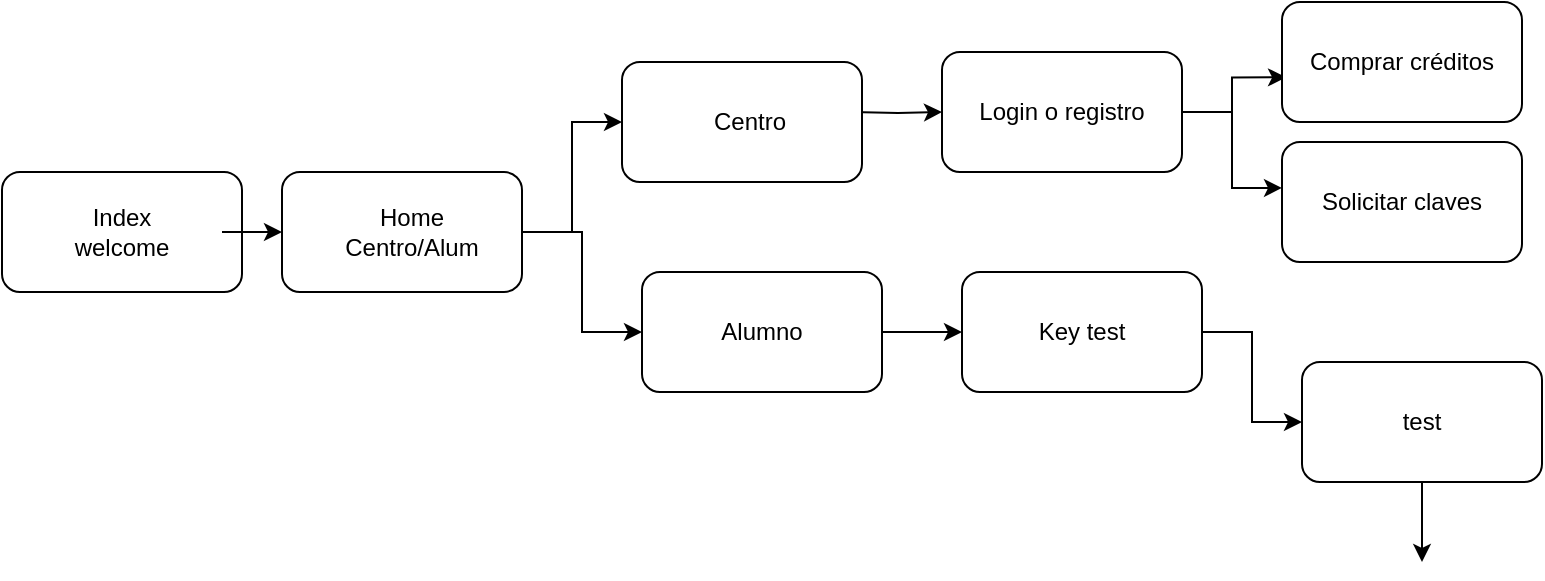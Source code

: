 <mxfile version="20.3.0" type="device"><diagram id="l2SosvItojd2ezIG8AVQ" name="Página-1"><mxGraphModel dx="1022" dy="578" grid="1" gridSize="10" guides="1" tooltips="1" connect="1" arrows="1" fold="1" page="1" pageScale="1" pageWidth="827" pageHeight="1169" math="0" shadow="0"><root><mxCell id="0"/><mxCell id="1" parent="0"/><mxCell id="DCQxMUjz8mxJdrwBfJn_-1" value="" style="rounded=1;whiteSpace=wrap;html=1;" vertex="1" parent="1"><mxGeometry x="40" y="95" width="120" height="60" as="geometry"/></mxCell><mxCell id="DCQxMUjz8mxJdrwBfJn_-2" value="" style="rounded=1;whiteSpace=wrap;html=1;" vertex="1" parent="1"><mxGeometry x="180" y="95" width="120" height="60" as="geometry"/></mxCell><mxCell id="DCQxMUjz8mxJdrwBfJn_-28" style="edgeStyle=orthogonalEdgeStyle;rounded=0;orthogonalLoop=1;jettySize=auto;html=1;" edge="1" parent="1" source="DCQxMUjz8mxJdrwBfJn_-3"><mxGeometry relative="1" as="geometry"><mxPoint x="750" y="290" as="targetPoint"/></mxGeometry></mxCell><mxCell id="DCQxMUjz8mxJdrwBfJn_-3" value="" style="rounded=1;whiteSpace=wrap;html=1;" vertex="1" parent="1"><mxGeometry x="690" y="190" width="120" height="60" as="geometry"/></mxCell><mxCell id="DCQxMUjz8mxJdrwBfJn_-22" style="edgeStyle=orthogonalEdgeStyle;rounded=0;orthogonalLoop=1;jettySize=auto;html=1;entryX=0;entryY=0.5;entryDx=0;entryDy=0;" edge="1" parent="1" source="DCQxMUjz8mxJdrwBfJn_-7" target="DCQxMUjz8mxJdrwBfJn_-2"><mxGeometry relative="1" as="geometry"/></mxCell><mxCell id="DCQxMUjz8mxJdrwBfJn_-7" value="Index&lt;br&gt;welcome" style="text;html=1;strokeColor=none;fillColor=none;align=center;verticalAlign=middle;whiteSpace=wrap;rounded=0;" vertex="1" parent="1"><mxGeometry x="50" y="110" width="100" height="30" as="geometry"/></mxCell><mxCell id="DCQxMUjz8mxJdrwBfJn_-8" value="formulario 1&amp;nbsp; formulario 2" style="text;html=1;strokeColor=none;fillColor=none;align=center;verticalAlign=middle;whiteSpace=wrap;rounded=0;" vertex="1" parent="1"><mxGeometry x="369" y="50" width="90" height="30" as="geometry"/></mxCell><mxCell id="DCQxMUjz8mxJdrwBfJn_-10" style="edgeStyle=orthogonalEdgeStyle;rounded=0;orthogonalLoop=1;jettySize=auto;html=1;exitX=0.5;exitY=1;exitDx=0;exitDy=0;" edge="1" parent="1" source="DCQxMUjz8mxJdrwBfJn_-7" target="DCQxMUjz8mxJdrwBfJn_-7"><mxGeometry relative="1" as="geometry"/></mxCell><mxCell id="DCQxMUjz8mxJdrwBfJn_-11" value="test" style="text;html=1;strokeColor=none;fillColor=none;align=center;verticalAlign=middle;whiteSpace=wrap;rounded=0;" vertex="1" parent="1"><mxGeometry x="720" y="205" width="60" height="30" as="geometry"/></mxCell><mxCell id="DCQxMUjz8mxJdrwBfJn_-40" style="edgeStyle=orthogonalEdgeStyle;rounded=0;orthogonalLoop=1;jettySize=auto;html=1;entryX=0;entryY=0.5;entryDx=0;entryDy=0;" edge="1" parent="1" target="DCQxMUjz8mxJdrwBfJn_-38"><mxGeometry relative="1" as="geometry"><mxPoint x="465" y="65" as="sourcePoint"/></mxGeometry></mxCell><mxCell id="DCQxMUjz8mxJdrwBfJn_-50" style="edgeStyle=orthogonalEdgeStyle;rounded=0;orthogonalLoop=1;jettySize=auto;html=1;entryX=0;entryY=0.5;entryDx=0;entryDy=0;" edge="1" parent="1" source="DCQxMUjz8mxJdrwBfJn_-16" target="DCQxMUjz8mxJdrwBfJn_-47"><mxGeometry relative="1" as="geometry"/></mxCell><mxCell id="DCQxMUjz8mxJdrwBfJn_-51" style="edgeStyle=orthogonalEdgeStyle;rounded=0;orthogonalLoop=1;jettySize=auto;html=1;entryX=0;entryY=0.5;entryDx=0;entryDy=0;" edge="1" parent="1" source="DCQxMUjz8mxJdrwBfJn_-16" target="DCQxMUjz8mxJdrwBfJn_-48"><mxGeometry relative="1" as="geometry"/></mxCell><mxCell id="DCQxMUjz8mxJdrwBfJn_-16" value="Home&lt;br&gt;Centro/Alum" style="text;html=1;strokeColor=none;fillColor=none;align=center;verticalAlign=middle;whiteSpace=wrap;rounded=0;" vertex="1" parent="1"><mxGeometry x="190" y="110" width="110" height="30" as="geometry"/></mxCell><mxCell id="DCQxMUjz8mxJdrwBfJn_-42" style="edgeStyle=orthogonalEdgeStyle;rounded=0;orthogonalLoop=1;jettySize=auto;html=1;entryX=0;entryY=0.5;entryDx=0;entryDy=0;" edge="1" parent="1" source="DCQxMUjz8mxJdrwBfJn_-37" target="DCQxMUjz8mxJdrwBfJn_-3"><mxGeometry relative="1" as="geometry"/></mxCell><mxCell id="DCQxMUjz8mxJdrwBfJn_-37" value="Key test" style="rounded=1;whiteSpace=wrap;html=1;" vertex="1" parent="1"><mxGeometry x="520" y="145" width="120" height="60" as="geometry"/></mxCell><mxCell id="DCQxMUjz8mxJdrwBfJn_-57" style="edgeStyle=orthogonalEdgeStyle;rounded=0;orthogonalLoop=1;jettySize=auto;html=1;entryX=0.017;entryY=0.628;entryDx=0;entryDy=0;entryPerimeter=0;" edge="1" parent="1" source="DCQxMUjz8mxJdrwBfJn_-38" target="DCQxMUjz8mxJdrwBfJn_-55"><mxGeometry relative="1" as="geometry"/></mxCell><mxCell id="DCQxMUjz8mxJdrwBfJn_-58" style="edgeStyle=orthogonalEdgeStyle;rounded=0;orthogonalLoop=1;jettySize=auto;html=1;entryX=0;entryY=0.383;entryDx=0;entryDy=0;entryPerimeter=0;" edge="1" parent="1" source="DCQxMUjz8mxJdrwBfJn_-38" target="DCQxMUjz8mxJdrwBfJn_-56"><mxGeometry relative="1" as="geometry"/></mxCell><mxCell id="DCQxMUjz8mxJdrwBfJn_-38" value="Login o registro" style="rounded=1;whiteSpace=wrap;html=1;" vertex="1" parent="1"><mxGeometry x="510" y="35" width="120" height="60" as="geometry"/></mxCell><mxCell id="DCQxMUjz8mxJdrwBfJn_-47" value="" style="rounded=1;whiteSpace=wrap;html=1;" vertex="1" parent="1"><mxGeometry x="350" y="40" width="120" height="60" as="geometry"/></mxCell><mxCell id="DCQxMUjz8mxJdrwBfJn_-49" style="edgeStyle=orthogonalEdgeStyle;rounded=0;orthogonalLoop=1;jettySize=auto;html=1;entryX=0;entryY=0.5;entryDx=0;entryDy=0;" edge="1" parent="1" source="DCQxMUjz8mxJdrwBfJn_-48" target="DCQxMUjz8mxJdrwBfJn_-37"><mxGeometry relative="1" as="geometry"/></mxCell><mxCell id="DCQxMUjz8mxJdrwBfJn_-48" value="" style="rounded=1;whiteSpace=wrap;html=1;" vertex="1" parent="1"><mxGeometry x="360" y="145" width="120" height="60" as="geometry"/></mxCell><mxCell id="DCQxMUjz8mxJdrwBfJn_-52" value="Centro" style="text;html=1;strokeColor=none;fillColor=none;align=center;verticalAlign=middle;whiteSpace=wrap;rounded=0;" vertex="1" parent="1"><mxGeometry x="359" y="55" width="110" height="30" as="geometry"/></mxCell><mxCell id="DCQxMUjz8mxJdrwBfJn_-53" value="Alumno" style="text;html=1;strokeColor=none;fillColor=none;align=center;verticalAlign=middle;whiteSpace=wrap;rounded=0;" vertex="1" parent="1"><mxGeometry x="365" y="160" width="110" height="30" as="geometry"/></mxCell><mxCell id="DCQxMUjz8mxJdrwBfJn_-55" value="Comprar créditos" style="rounded=1;whiteSpace=wrap;html=1;" vertex="1" parent="1"><mxGeometry x="680" y="10" width="120" height="60" as="geometry"/></mxCell><mxCell id="DCQxMUjz8mxJdrwBfJn_-56" value="Solicitar claves" style="rounded=1;whiteSpace=wrap;html=1;" vertex="1" parent="1"><mxGeometry x="680" y="80" width="120" height="60" as="geometry"/></mxCell></root></mxGraphModel></diagram></mxfile>
